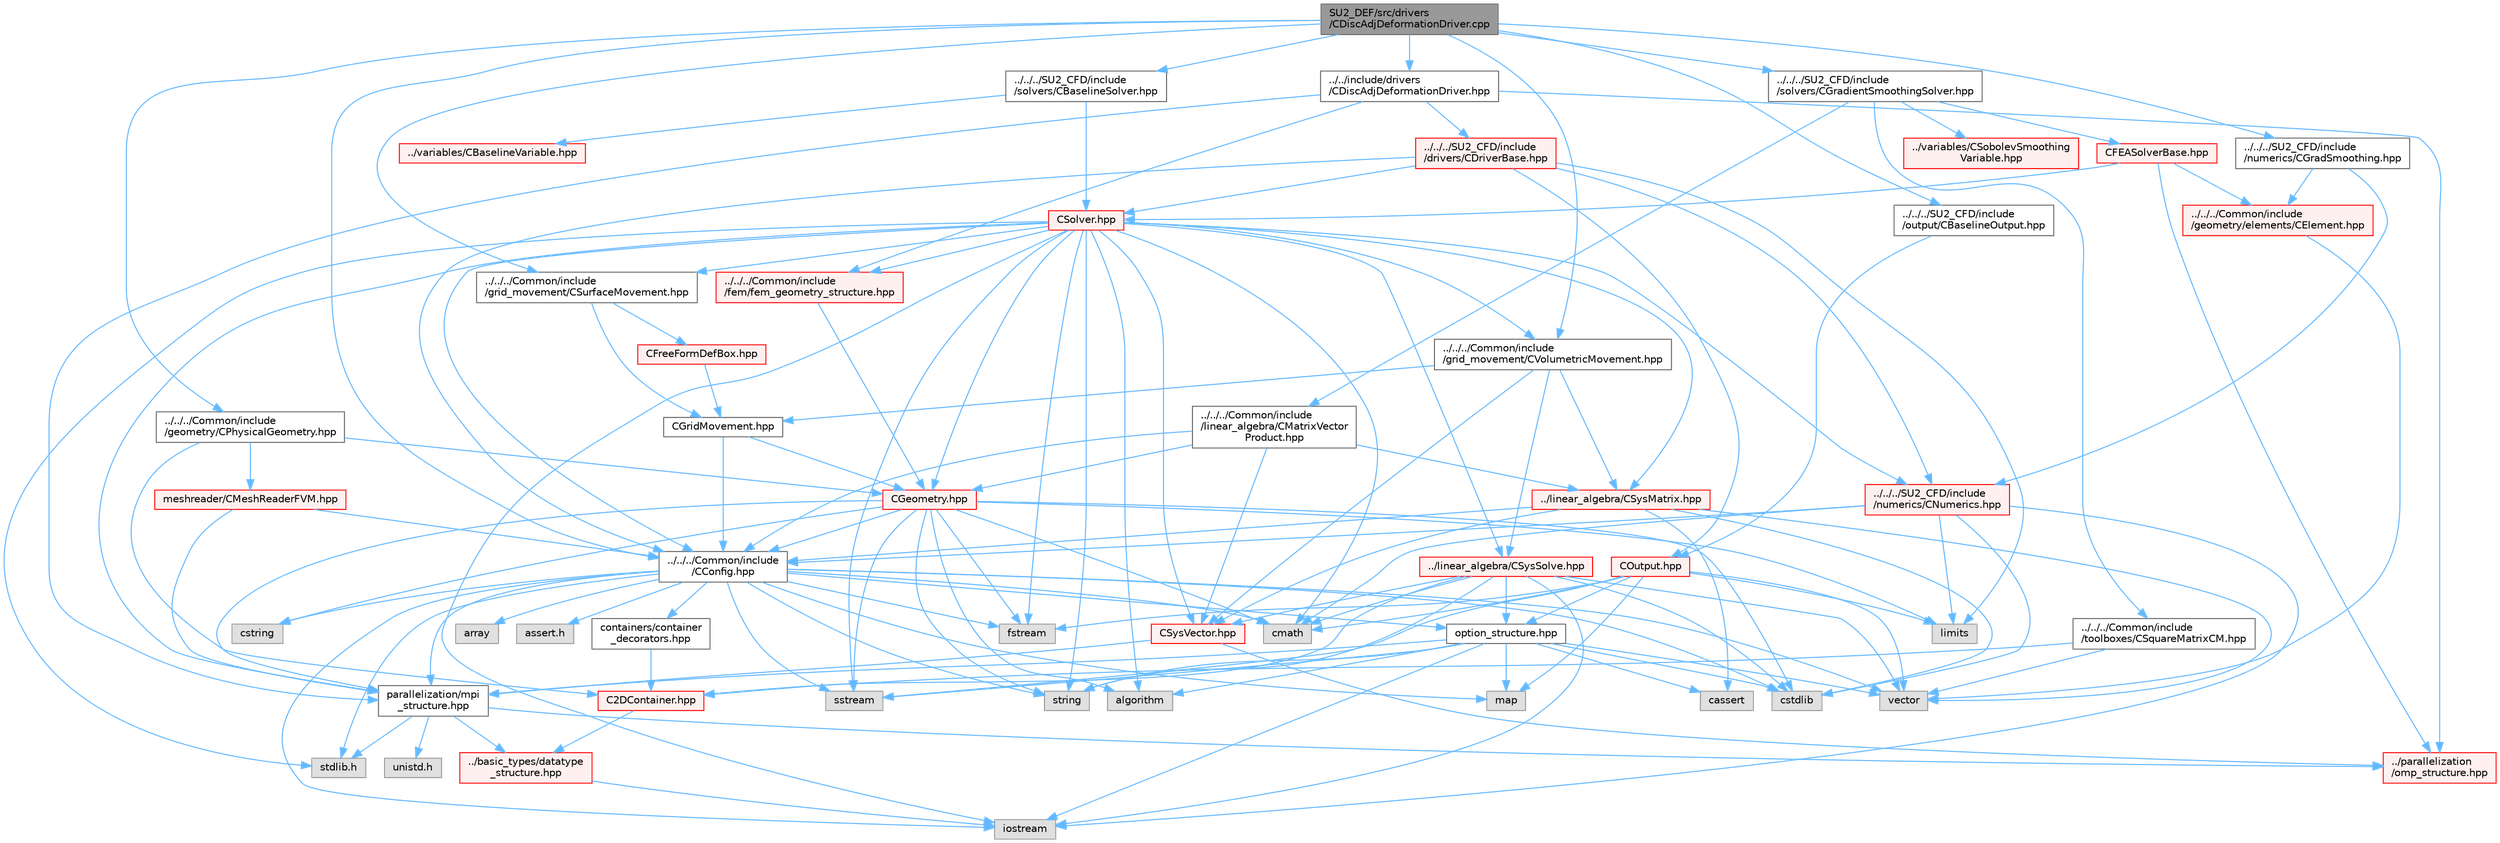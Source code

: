 digraph "SU2_DEF/src/drivers/CDiscAdjDeformationDriver.cpp"
{
 // LATEX_PDF_SIZE
  bgcolor="transparent";
  edge [fontname=Helvetica,fontsize=10,labelfontname=Helvetica,labelfontsize=10];
  node [fontname=Helvetica,fontsize=10,shape=box,height=0.2,width=0.4];
  Node1 [id="Node000001",label="SU2_DEF/src/drivers\l/CDiscAdjDeformationDriver.cpp",height=0.2,width=0.4,color="gray40", fillcolor="grey60", style="filled", fontcolor="black",tooltip="Main subroutines for driving the projection of sensitivities."];
  Node1 -> Node2 [id="edge1_Node000001_Node000002",color="steelblue1",style="solid",tooltip=" "];
  Node2 [id="Node000002",label="../../../Common/include\l/CConfig.hpp",height=0.2,width=0.4,color="grey40", fillcolor="white", style="filled",URL="$CConfig_8hpp.html",tooltip="All the information about the definition of the physical problem. The subroutines and functions are i..."];
  Node2 -> Node3 [id="edge2_Node000002_Node000003",color="steelblue1",style="solid",tooltip=" "];
  Node3 [id="Node000003",label="parallelization/mpi\l_structure.hpp",height=0.2,width=0.4,color="grey40", fillcolor="white", style="filled",URL="$mpi__structure_8hpp.html",tooltip="Headers of the mpi interface for generalized datatypes. The subroutines and functions are in the mpi_..."];
  Node3 -> Node4 [id="edge3_Node000003_Node000004",color="steelblue1",style="solid",tooltip=" "];
  Node4 [id="Node000004",label="stdlib.h",height=0.2,width=0.4,color="grey60", fillcolor="#E0E0E0", style="filled",tooltip=" "];
  Node3 -> Node5 [id="edge4_Node000003_Node000005",color="steelblue1",style="solid",tooltip=" "];
  Node5 [id="Node000005",label="../basic_types/datatype\l_structure.hpp",height=0.2,width=0.4,color="red", fillcolor="#FFF0F0", style="filled",URL="$datatype__structure_8hpp.html",tooltip="Headers for generalized datatypes, defines an interface for AD types."];
  Node5 -> Node6 [id="edge5_Node000005_Node000006",color="steelblue1",style="solid",tooltip=" "];
  Node6 [id="Node000006",label="iostream",height=0.2,width=0.4,color="grey60", fillcolor="#E0E0E0", style="filled",tooltip=" "];
  Node3 -> Node15 [id="edge6_Node000003_Node000015",color="steelblue1",style="solid",tooltip=" "];
  Node15 [id="Node000015",label="unistd.h",height=0.2,width=0.4,color="grey60", fillcolor="#E0E0E0", style="filled",tooltip=" "];
  Node3 -> Node12 [id="edge7_Node000003_Node000012",color="steelblue1",style="solid",tooltip=" "];
  Node12 [id="Node000012",label="../parallelization\l/omp_structure.hpp",height=0.2,width=0.4,color="red", fillcolor="#FFF0F0", style="filled",URL="$omp__structure_8hpp.html",tooltip="OpenMP interface header, provides compatibility functions if the code is built without OpenMP support..."];
  Node2 -> Node6 [id="edge8_Node000002_Node000006",color="steelblue1",style="solid",tooltip=" "];
  Node2 -> Node16 [id="edge9_Node000002_Node000016",color="steelblue1",style="solid",tooltip=" "];
  Node16 [id="Node000016",label="cstdlib",height=0.2,width=0.4,color="grey60", fillcolor="#E0E0E0", style="filled",tooltip=" "];
  Node2 -> Node17 [id="edge10_Node000002_Node000017",color="steelblue1",style="solid",tooltip=" "];
  Node17 [id="Node000017",label="fstream",height=0.2,width=0.4,color="grey60", fillcolor="#E0E0E0", style="filled",tooltip=" "];
  Node2 -> Node18 [id="edge11_Node000002_Node000018",color="steelblue1",style="solid",tooltip=" "];
  Node18 [id="Node000018",label="sstream",height=0.2,width=0.4,color="grey60", fillcolor="#E0E0E0", style="filled",tooltip=" "];
  Node2 -> Node19 [id="edge12_Node000002_Node000019",color="steelblue1",style="solid",tooltip=" "];
  Node19 [id="Node000019",label="string",height=0.2,width=0.4,color="grey60", fillcolor="#E0E0E0", style="filled",tooltip=" "];
  Node2 -> Node20 [id="edge13_Node000002_Node000020",color="steelblue1",style="solid",tooltip=" "];
  Node20 [id="Node000020",label="cstring",height=0.2,width=0.4,color="grey60", fillcolor="#E0E0E0", style="filled",tooltip=" "];
  Node2 -> Node21 [id="edge14_Node000002_Node000021",color="steelblue1",style="solid",tooltip=" "];
  Node21 [id="Node000021",label="vector",height=0.2,width=0.4,color="grey60", fillcolor="#E0E0E0", style="filled",tooltip=" "];
  Node2 -> Node22 [id="edge15_Node000002_Node000022",color="steelblue1",style="solid",tooltip=" "];
  Node22 [id="Node000022",label="array",height=0.2,width=0.4,color="grey60", fillcolor="#E0E0E0", style="filled",tooltip=" "];
  Node2 -> Node4 [id="edge16_Node000002_Node000004",color="steelblue1",style="solid",tooltip=" "];
  Node2 -> Node23 [id="edge17_Node000002_Node000023",color="steelblue1",style="solid",tooltip=" "];
  Node23 [id="Node000023",label="cmath",height=0.2,width=0.4,color="grey60", fillcolor="#E0E0E0", style="filled",tooltip=" "];
  Node2 -> Node24 [id="edge18_Node000002_Node000024",color="steelblue1",style="solid",tooltip=" "];
  Node24 [id="Node000024",label="map",height=0.2,width=0.4,color="grey60", fillcolor="#E0E0E0", style="filled",tooltip=" "];
  Node2 -> Node25 [id="edge19_Node000002_Node000025",color="steelblue1",style="solid",tooltip=" "];
  Node25 [id="Node000025",label="assert.h",height=0.2,width=0.4,color="grey60", fillcolor="#E0E0E0", style="filled",tooltip=" "];
  Node2 -> Node26 [id="edge20_Node000002_Node000026",color="steelblue1",style="solid",tooltip=" "];
  Node26 [id="Node000026",label="option_structure.hpp",height=0.2,width=0.4,color="grey40", fillcolor="white", style="filled",URL="$option__structure_8hpp.html",tooltip="Defines classes for referencing options for easy input in CConfig."];
  Node26 -> Node3 [id="edge21_Node000026_Node000003",color="steelblue1",style="solid",tooltip=" "];
  Node26 -> Node6 [id="edge22_Node000026_Node000006",color="steelblue1",style="solid",tooltip=" "];
  Node26 -> Node18 [id="edge23_Node000026_Node000018",color="steelblue1",style="solid",tooltip=" "];
  Node26 -> Node19 [id="edge24_Node000026_Node000019",color="steelblue1",style="solid",tooltip=" "];
  Node26 -> Node21 [id="edge25_Node000026_Node000021",color="steelblue1",style="solid",tooltip=" "];
  Node26 -> Node24 [id="edge26_Node000026_Node000024",color="steelblue1",style="solid",tooltip=" "];
  Node26 -> Node16 [id="edge27_Node000026_Node000016",color="steelblue1",style="solid",tooltip=" "];
  Node26 -> Node27 [id="edge28_Node000026_Node000027",color="steelblue1",style="solid",tooltip=" "];
  Node27 [id="Node000027",label="algorithm",height=0.2,width=0.4,color="grey60", fillcolor="#E0E0E0", style="filled",tooltip=" "];
  Node26 -> Node28 [id="edge29_Node000026_Node000028",color="steelblue1",style="solid",tooltip=" "];
  Node28 [id="Node000028",label="cassert",height=0.2,width=0.4,color="grey60", fillcolor="#E0E0E0", style="filled",tooltip=" "];
  Node2 -> Node29 [id="edge30_Node000002_Node000029",color="steelblue1",style="solid",tooltip=" "];
  Node29 [id="Node000029",label="containers/container\l_decorators.hpp",height=0.2,width=0.4,color="grey40", fillcolor="white", style="filled",URL="$container__decorators_8hpp.html",tooltip="Collection of small classes that decorate C2DContainer to augment its functionality,..."];
  Node29 -> Node30 [id="edge31_Node000029_Node000030",color="steelblue1",style="solid",tooltip=" "];
  Node30 [id="Node000030",label="C2DContainer.hpp",height=0.2,width=0.4,color="red", fillcolor="#FFF0F0", style="filled",URL="$C2DContainer_8hpp.html",tooltip="A templated vector/matrix object."];
  Node30 -> Node5 [id="edge32_Node000030_Node000005",color="steelblue1",style="solid",tooltip=" "];
  Node1 -> Node39 [id="edge33_Node000001_Node000039",color="steelblue1",style="solid",tooltip=" "];
  Node39 [id="Node000039",label="../../../Common/include\l/geometry/CPhysicalGeometry.hpp",height=0.2,width=0.4,color="grey40", fillcolor="white", style="filled",URL="$CPhysicalGeometry_8hpp.html",tooltip="Headers of the physical geometry class used to read meshes from file."];
  Node39 -> Node40 [id="edge34_Node000039_Node000040",color="steelblue1",style="solid",tooltip=" "];
  Node40 [id="Node000040",label="CGeometry.hpp",height=0.2,width=0.4,color="red", fillcolor="#FFF0F0", style="filled",URL="$CGeometry_8hpp.html",tooltip="Headers of the main subroutines for creating the geometrical structure. The subroutines and functions..."];
  Node40 -> Node41 [id="edge35_Node000040_Node000041",color="steelblue1",style="solid",tooltip=" "];
  Node41 [id="Node000041",label="limits",height=0.2,width=0.4,color="grey60", fillcolor="#E0E0E0", style="filled",tooltip=" "];
  Node40 -> Node3 [id="edge36_Node000040_Node000003",color="steelblue1",style="solid",tooltip=" "];
  Node40 -> Node19 [id="edge37_Node000040_Node000019",color="steelblue1",style="solid",tooltip=" "];
  Node40 -> Node17 [id="edge38_Node000040_Node000017",color="steelblue1",style="solid",tooltip=" "];
  Node40 -> Node18 [id="edge39_Node000040_Node000018",color="steelblue1",style="solid",tooltip=" "];
  Node40 -> Node23 [id="edge40_Node000040_Node000023",color="steelblue1",style="solid",tooltip=" "];
  Node40 -> Node27 [id="edge41_Node000040_Node000027",color="steelblue1",style="solid",tooltip=" "];
  Node40 -> Node20 [id="edge42_Node000040_Node000020",color="steelblue1",style="solid",tooltip=" "];
  Node40 -> Node16 [id="edge43_Node000040_Node000016",color="steelblue1",style="solid",tooltip=" "];
  Node40 -> Node2 [id="edge44_Node000040_Node000002",color="steelblue1",style="solid",tooltip=" "];
  Node39 -> Node60 [id="edge45_Node000039_Node000060",color="steelblue1",style="solid",tooltip=" "];
  Node60 [id="Node000060",label="meshreader/CMeshReaderFVM.hpp",height=0.2,width=0.4,color="red", fillcolor="#FFF0F0", style="filled",URL="$CMeshReaderFVM_8hpp.html",tooltip="Header file for the class CMeshReaderFVM. The implementations are in the CMeshReaderFVM...."];
  Node60 -> Node3 [id="edge46_Node000060_Node000003",color="steelblue1",style="solid",tooltip=" "];
  Node60 -> Node2 [id="edge47_Node000060_Node000002",color="steelblue1",style="solid",tooltip=" "];
  Node39 -> Node30 [id="edge48_Node000039_Node000030",color="steelblue1",style="solid",tooltip=" "];
  Node1 -> Node62 [id="edge49_Node000001_Node000062",color="steelblue1",style="solid",tooltip=" "];
  Node62 [id="Node000062",label="../../../Common/include\l/grid_movement/CSurfaceMovement.hpp",height=0.2,width=0.4,color="grey40", fillcolor="white", style="filled",URL="$CSurfaceMovement_8hpp.html",tooltip="Headers of the CSurfaceMovement class."];
  Node62 -> Node63 [id="edge50_Node000062_Node000063",color="steelblue1",style="solid",tooltip=" "];
  Node63 [id="Node000063",label="CGridMovement.hpp",height=0.2,width=0.4,color="grey40", fillcolor="white", style="filled",URL="$CGridMovement_8hpp.html",tooltip="Headers of the CGridMovement class."];
  Node63 -> Node40 [id="edge51_Node000063_Node000040",color="steelblue1",style="solid",tooltip=" "];
  Node63 -> Node2 [id="edge52_Node000063_Node000002",color="steelblue1",style="solid",tooltip=" "];
  Node62 -> Node64 [id="edge53_Node000062_Node000064",color="steelblue1",style="solid",tooltip=" "];
  Node64 [id="Node000064",label="CFreeFormDefBox.hpp",height=0.2,width=0.4,color="red", fillcolor="#FFF0F0", style="filled",URL="$CFreeFormDefBox_8hpp.html",tooltip="Headers of the CFreeFormDefBox class."];
  Node64 -> Node63 [id="edge54_Node000064_Node000063",color="steelblue1",style="solid",tooltip=" "];
  Node1 -> Node66 [id="edge55_Node000001_Node000066",color="steelblue1",style="solid",tooltip=" "];
  Node66 [id="Node000066",label="../../../Common/include\l/grid_movement/CVolumetricMovement.hpp",height=0.2,width=0.4,color="grey40", fillcolor="white", style="filled",URL="$CVolumetricMovement_8hpp.html",tooltip="Headers of the CVolumetricMovement class."];
  Node66 -> Node63 [id="edge56_Node000066_Node000063",color="steelblue1",style="solid",tooltip=" "];
  Node66 -> Node67 [id="edge57_Node000066_Node000067",color="steelblue1",style="solid",tooltip=" "];
  Node67 [id="Node000067",label="../linear_algebra/CSysMatrix.hpp",height=0.2,width=0.4,color="red", fillcolor="#FFF0F0", style="filled",URL="$CSysMatrix_8hpp.html",tooltip="Declaration of the block-sparse matrix class. The implemtation is in CSysMatrix.cpp."];
  Node67 -> Node2 [id="edge58_Node000067_Node000002",color="steelblue1",style="solid",tooltip=" "];
  Node67 -> Node68 [id="edge59_Node000067_Node000068",color="steelblue1",style="solid",tooltip=" "];
  Node68 [id="Node000068",label="CSysVector.hpp",height=0.2,width=0.4,color="red", fillcolor="#FFF0F0", style="filled",URL="$CSysVector_8hpp.html",tooltip="Declararion and inlines of the vector class used in the solution of large, distributed,..."];
  Node68 -> Node3 [id="edge60_Node000068_Node000003",color="steelblue1",style="solid",tooltip=" "];
  Node68 -> Node12 [id="edge61_Node000068_Node000012",color="steelblue1",style="solid",tooltip=" "];
  Node67 -> Node16 [id="edge62_Node000067_Node000016",color="steelblue1",style="solid",tooltip=" "];
  Node67 -> Node21 [id="edge63_Node000067_Node000021",color="steelblue1",style="solid",tooltip=" "];
  Node67 -> Node28 [id="edge64_Node000067_Node000028",color="steelblue1",style="solid",tooltip=" "];
  Node66 -> Node68 [id="edge65_Node000066_Node000068",color="steelblue1",style="solid",tooltip=" "];
  Node66 -> Node71 [id="edge66_Node000066_Node000071",color="steelblue1",style="solid",tooltip=" "];
  Node71 [id="Node000071",label="../linear_algebra/CSysSolve.hpp",height=0.2,width=0.4,color="red", fillcolor="#FFF0F0", style="filled",URL="$CSysSolve_8hpp.html",tooltip="Headers for the classes related to linear solvers (CG, FGMRES, etc) The subroutines and functions are..."];
  Node71 -> Node30 [id="edge67_Node000071_Node000030",color="steelblue1",style="solid",tooltip=" "];
  Node71 -> Node23 [id="edge68_Node000071_Node000023",color="steelblue1",style="solid",tooltip=" "];
  Node71 -> Node21 [id="edge69_Node000071_Node000021",color="steelblue1",style="solid",tooltip=" "];
  Node71 -> Node6 [id="edge70_Node000071_Node000006",color="steelblue1",style="solid",tooltip=" "];
  Node71 -> Node16 [id="edge71_Node000071_Node000016",color="steelblue1",style="solid",tooltip=" "];
  Node71 -> Node19 [id="edge72_Node000071_Node000019",color="steelblue1",style="solid",tooltip=" "];
  Node71 -> Node68 [id="edge73_Node000071_Node000068",color="steelblue1",style="solid",tooltip=" "];
  Node71 -> Node26 [id="edge74_Node000071_Node000026",color="steelblue1",style="solid",tooltip=" "];
  Node1 -> Node73 [id="edge75_Node000001_Node000073",color="steelblue1",style="solid",tooltip=" "];
  Node73 [id="Node000073",label="../../../SU2_CFD/include\l/numerics/CGradSmoothing.hpp",height=0.2,width=0.4,color="grey40", fillcolor="white", style="filled",URL="$CGradSmoothing_8hpp.html",tooltip="Declarations and inlines of the numerics class for gradient smoothing."];
  Node73 -> Node74 [id="edge76_Node000073_Node000074",color="steelblue1",style="solid",tooltip=" "];
  Node74 [id="Node000074",label="../../../Common/include\l/geometry/elements/CElement.hpp",height=0.2,width=0.4,color="red", fillcolor="#FFF0F0", style="filled",URL="$CElement_8hpp.html",tooltip="Main header of the Finite Element structure declaring the abstract interface and the available finite..."];
  Node74 -> Node21 [id="edge77_Node000074_Node000021",color="steelblue1",style="solid",tooltip=" "];
  Node73 -> Node77 [id="edge78_Node000073_Node000077",color="steelblue1",style="solid",tooltip=" "];
  Node77 [id="Node000077",label="../../../SU2_CFD/include\l/numerics/CNumerics.hpp",height=0.2,width=0.4,color="red", fillcolor="#FFF0F0", style="filled",URL="$CNumerics_8hpp.html",tooltip="Declaration of the base numerics class, the implementation is in the CNumerics.cpp file."];
  Node77 -> Node23 [id="edge79_Node000077_Node000023",color="steelblue1",style="solid",tooltip=" "];
  Node77 -> Node6 [id="edge80_Node000077_Node000006",color="steelblue1",style="solid",tooltip=" "];
  Node77 -> Node41 [id="edge81_Node000077_Node000041",color="steelblue1",style="solid",tooltip=" "];
  Node77 -> Node16 [id="edge82_Node000077_Node000016",color="steelblue1",style="solid",tooltip=" "];
  Node77 -> Node2 [id="edge83_Node000077_Node000002",color="steelblue1",style="solid",tooltip=" "];
  Node1 -> Node79 [id="edge84_Node000001_Node000079",color="steelblue1",style="solid",tooltip=" "];
  Node79 [id="Node000079",label="../../../SU2_CFD/include\l/output/CBaselineOutput.hpp",height=0.2,width=0.4,color="grey40", fillcolor="white", style="filled",URL="$CBaselineOutput_8hpp.html",tooltip="Headers of the baseline output."];
  Node79 -> Node80 [id="edge85_Node000079_Node000080",color="steelblue1",style="solid",tooltip=" "];
  Node80 [id="Node000080",label="COutput.hpp",height=0.2,width=0.4,color="red", fillcolor="#FFF0F0", style="filled",URL="$COutput_8hpp.html",tooltip="Headers of the output class."];
  Node80 -> Node17 [id="edge86_Node000080_Node000017",color="steelblue1",style="solid",tooltip=" "];
  Node80 -> Node23 [id="edge87_Node000080_Node000023",color="steelblue1",style="solid",tooltip=" "];
  Node80 -> Node24 [id="edge88_Node000080_Node000024",color="steelblue1",style="solid",tooltip=" "];
  Node80 -> Node18 [id="edge89_Node000080_Node000018",color="steelblue1",style="solid",tooltip=" "];
  Node80 -> Node41 [id="edge90_Node000080_Node000041",color="steelblue1",style="solid",tooltip=" "];
  Node80 -> Node21 [id="edge91_Node000080_Node000021",color="steelblue1",style="solid",tooltip=" "];
  Node80 -> Node26 [id="edge92_Node000080_Node000026",color="steelblue1",style="solid",tooltip=" "];
  Node1 -> Node90 [id="edge93_Node000001_Node000090",color="steelblue1",style="solid",tooltip=" "];
  Node90 [id="Node000090",label="../../../SU2_CFD/include\l/solvers/CBaselineSolver.hpp",height=0.2,width=0.4,color="grey40", fillcolor="white", style="filled",URL="$CBaselineSolver_8hpp.html",tooltip=" "];
  Node90 -> Node91 [id="edge94_Node000090_Node000091",color="steelblue1",style="solid",tooltip=" "];
  Node91 [id="Node000091",label="CSolver.hpp",height=0.2,width=0.4,color="red", fillcolor="#FFF0F0", style="filled",URL="$CSolver_8hpp.html",tooltip="Headers of the CSolver class which is inherited by all of the other solvers."];
  Node91 -> Node3 [id="edge95_Node000091_Node000003",color="steelblue1",style="solid",tooltip=" "];
  Node91 -> Node23 [id="edge96_Node000091_Node000023",color="steelblue1",style="solid",tooltip=" "];
  Node91 -> Node19 [id="edge97_Node000091_Node000019",color="steelblue1",style="solid",tooltip=" "];
  Node91 -> Node17 [id="edge98_Node000091_Node000017",color="steelblue1",style="solid",tooltip=" "];
  Node91 -> Node18 [id="edge99_Node000091_Node000018",color="steelblue1",style="solid",tooltip=" "];
  Node91 -> Node27 [id="edge100_Node000091_Node000027",color="steelblue1",style="solid",tooltip=" "];
  Node91 -> Node6 [id="edge101_Node000091_Node000006",color="steelblue1",style="solid",tooltip=" "];
  Node91 -> Node4 [id="edge102_Node000091_Node000004",color="steelblue1",style="solid",tooltip=" "];
  Node91 -> Node77 [id="edge103_Node000091_Node000077",color="steelblue1",style="solid",tooltip=" "];
  Node91 -> Node97 [id="edge104_Node000091_Node000097",color="steelblue1",style="solid",tooltip=" "];
  Node97 [id="Node000097",label="../../../Common/include\l/fem/fem_geometry_structure.hpp",height=0.2,width=0.4,color="red", fillcolor="#FFF0F0", style="filled",URL="$fem__geometry__structure_8hpp.html",tooltip="Headers of the main subroutines for creating the geometrical structure for the FEM solver...."];
  Node97 -> Node40 [id="edge105_Node000097_Node000040",color="steelblue1",style="solid",tooltip=" "];
  Node91 -> Node40 [id="edge106_Node000091_Node000040",color="steelblue1",style="solid",tooltip=" "];
  Node91 -> Node2 [id="edge107_Node000091_Node000002",color="steelblue1",style="solid",tooltip=" "];
  Node91 -> Node67 [id="edge108_Node000091_Node000067",color="steelblue1",style="solid",tooltip=" "];
  Node91 -> Node68 [id="edge109_Node000091_Node000068",color="steelblue1",style="solid",tooltip=" "];
  Node91 -> Node71 [id="edge110_Node000091_Node000071",color="steelblue1",style="solid",tooltip=" "];
  Node91 -> Node62 [id="edge111_Node000091_Node000062",color="steelblue1",style="solid",tooltip=" "];
  Node91 -> Node66 [id="edge112_Node000091_Node000066",color="steelblue1",style="solid",tooltip=" "];
  Node90 -> Node103 [id="edge113_Node000090_Node000103",color="steelblue1",style="solid",tooltip=" "];
  Node103 [id="Node000103",label="../variables/CBaselineVariable.hpp",height=0.2,width=0.4,color="red", fillcolor="#FFF0F0", style="filled",URL="$CBaselineVariable_8hpp.html",tooltip="Main class for defining the variables of a baseline solution from a restart file (for output)."];
  Node1 -> Node104 [id="edge114_Node000001_Node000104",color="steelblue1",style="solid",tooltip=" "];
  Node104 [id="Node000104",label="../../../SU2_CFD/include\l/solvers/CGradientSmoothingSolver.hpp",height=0.2,width=0.4,color="grey40", fillcolor="white", style="filled",URL="$CGradientSmoothingSolver_8hpp.html",tooltip="SOlver class for Sobolev smoothing of sensitivities."];
  Node104 -> Node105 [id="edge115_Node000104_Node000105",color="steelblue1",style="solid",tooltip=" "];
  Node105 [id="Node000105",label="../../../Common/include\l/linear_algebra/CMatrixVector\lProduct.hpp",height=0.2,width=0.4,color="grey40", fillcolor="white", style="filled",URL="$CMatrixVectorProduct_8hpp.html",tooltip="Headers for the classes related to sparse matrix-vector product wrappers. The actual operations are c..."];
  Node105 -> Node2 [id="edge116_Node000105_Node000002",color="steelblue1",style="solid",tooltip=" "];
  Node105 -> Node40 [id="edge117_Node000105_Node000040",color="steelblue1",style="solid",tooltip=" "];
  Node105 -> Node68 [id="edge118_Node000105_Node000068",color="steelblue1",style="solid",tooltip=" "];
  Node105 -> Node67 [id="edge119_Node000105_Node000067",color="steelblue1",style="solid",tooltip=" "];
  Node104 -> Node106 [id="edge120_Node000104_Node000106",color="steelblue1",style="solid",tooltip=" "];
  Node106 [id="Node000106",label="../../../Common/include\l/toolboxes/CSquareMatrixCM.hpp",height=0.2,width=0.4,color="grey40", fillcolor="white", style="filled",URL="$CSquareMatrixCM_8hpp.html",tooltip="Dense general square matrix, used for example in DG standard elements in Column Major order storage."];
  Node106 -> Node21 [id="edge121_Node000106_Node000021",color="steelblue1",style="solid",tooltip=" "];
  Node106 -> Node30 [id="edge122_Node000106_Node000030",color="steelblue1",style="solid",tooltip=" "];
  Node104 -> Node107 [id="edge123_Node000104_Node000107",color="steelblue1",style="solid",tooltip=" "];
  Node107 [id="Node000107",label="../variables/CSobolevSmoothing\lVariable.hpp",height=0.2,width=0.4,color="red", fillcolor="#FFF0F0", style="filled",URL="$CSobolevSmoothingVariable_8hpp.html",tooltip="Class for defining the variables of the gradient smoothing."];
  Node104 -> Node109 [id="edge124_Node000104_Node000109",color="steelblue1",style="solid",tooltip=" "];
  Node109 [id="Node000109",label="CFEASolverBase.hpp",height=0.2,width=0.4,color="red", fillcolor="#FFF0F0", style="filled",URL="$CFEASolverBase_8hpp.html",tooltip=" "];
  Node109 -> Node91 [id="edge125_Node000109_Node000091",color="steelblue1",style="solid",tooltip=" "];
  Node109 -> Node74 [id="edge126_Node000109_Node000074",color="steelblue1",style="solid",tooltip=" "];
  Node109 -> Node12 [id="edge127_Node000109_Node000012",color="steelblue1",style="solid",tooltip=" "];
  Node1 -> Node111 [id="edge128_Node000001_Node000111",color="steelblue1",style="solid",tooltip=" "];
  Node111 [id="Node000111",label="../../include/drivers\l/CDiscAdjDeformationDriver.hpp",height=0.2,width=0.4,color="grey40", fillcolor="white", style="filled",URL="$CDiscAdjDeformationDriver_8hpp.html",tooltip="Headers of the main subroutines for driving the projection of sensitivities."];
  Node111 -> Node97 [id="edge129_Node000111_Node000097",color="steelblue1",style="solid",tooltip=" "];
  Node111 -> Node3 [id="edge130_Node000111_Node000003",color="steelblue1",style="solid",tooltip=" "];
  Node111 -> Node12 [id="edge131_Node000111_Node000012",color="steelblue1",style="solid",tooltip=" "];
  Node111 -> Node112 [id="edge132_Node000111_Node000112",color="steelblue1",style="solid",tooltip=" "];
  Node112 [id="Node000112",label="../../../SU2_CFD/include\l/drivers/CDriverBase.hpp",height=0.2,width=0.4,color="red", fillcolor="#FFF0F0", style="filled",URL="$CDriverBase_8hpp.html",tooltip="Base class for all drivers."];
  Node112 -> Node41 [id="edge133_Node000112_Node000041",color="steelblue1",style="solid",tooltip=" "];
  Node112 -> Node2 [id="edge134_Node000112_Node000002",color="steelblue1",style="solid",tooltip=" "];
  Node112 -> Node77 [id="edge135_Node000112_Node000077",color="steelblue1",style="solid",tooltip=" "];
  Node112 -> Node80 [id="edge136_Node000112_Node000080",color="steelblue1",style="solid",tooltip=" "];
  Node112 -> Node91 [id="edge137_Node000112_Node000091",color="steelblue1",style="solid",tooltip=" "];
}
